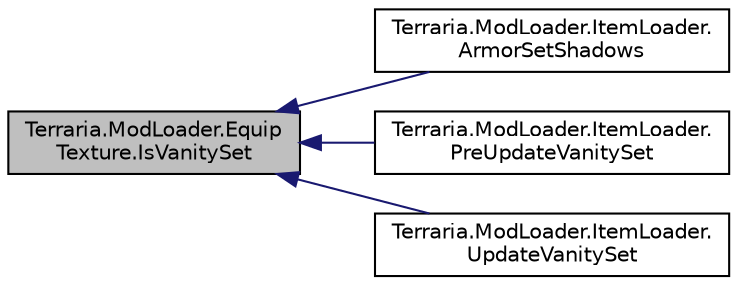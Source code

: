 digraph "Terraria.ModLoader.EquipTexture.IsVanitySet"
{
  edge [fontname="Helvetica",fontsize="10",labelfontname="Helvetica",labelfontsize="10"];
  node [fontname="Helvetica",fontsize="10",shape=record];
  rankdir="LR";
  Node28 [label="Terraria.ModLoader.Equip\lTexture.IsVanitySet",height=0.2,width=0.4,color="black", fillcolor="grey75", style="filled", fontcolor="black"];
  Node28 -> Node29 [dir="back",color="midnightblue",fontsize="10",style="solid",fontname="Helvetica"];
  Node29 [label="Terraria.ModLoader.ItemLoader.\lArmorSetShadows",height=0.2,width=0.4,color="black", fillcolor="white", style="filled",URL="$class_terraria_1_1_mod_loader_1_1_item_loader.html#afa662b41f42817230101c10acad7ae47",tooltip="If the player&#39;s head texture&#39;s IsVanitySet returns true, calls the equipment texture&#39;s ArmorSetShadow..."];
  Node28 -> Node30 [dir="back",color="midnightblue",fontsize="10",style="solid",fontname="Helvetica"];
  Node30 [label="Terraria.ModLoader.ItemLoader.\lPreUpdateVanitySet",height=0.2,width=0.4,color="black", fillcolor="white", style="filled",URL="$class_terraria_1_1_mod_loader_1_1_item_loader.html#a040ee98f9ddb5a1c555b0a08e7ea31de",tooltip="If the player&#39;s head texture&#39;s IsVanitySet returns true, calls the equipment texture&#39;s PreUpdateVanit..."];
  Node28 -> Node31 [dir="back",color="midnightblue",fontsize="10",style="solid",fontname="Helvetica"];
  Node31 [label="Terraria.ModLoader.ItemLoader.\lUpdateVanitySet",height=0.2,width=0.4,color="black", fillcolor="white", style="filled",URL="$class_terraria_1_1_mod_loader_1_1_item_loader.html#a5866cf3c0858190e8cc63460329bd5a4",tooltip="If the player&#39;s head texture&#39;s IsVanitySet returns true, calls the equipment texture&#39;s UpdateVanitySe..."];
}
